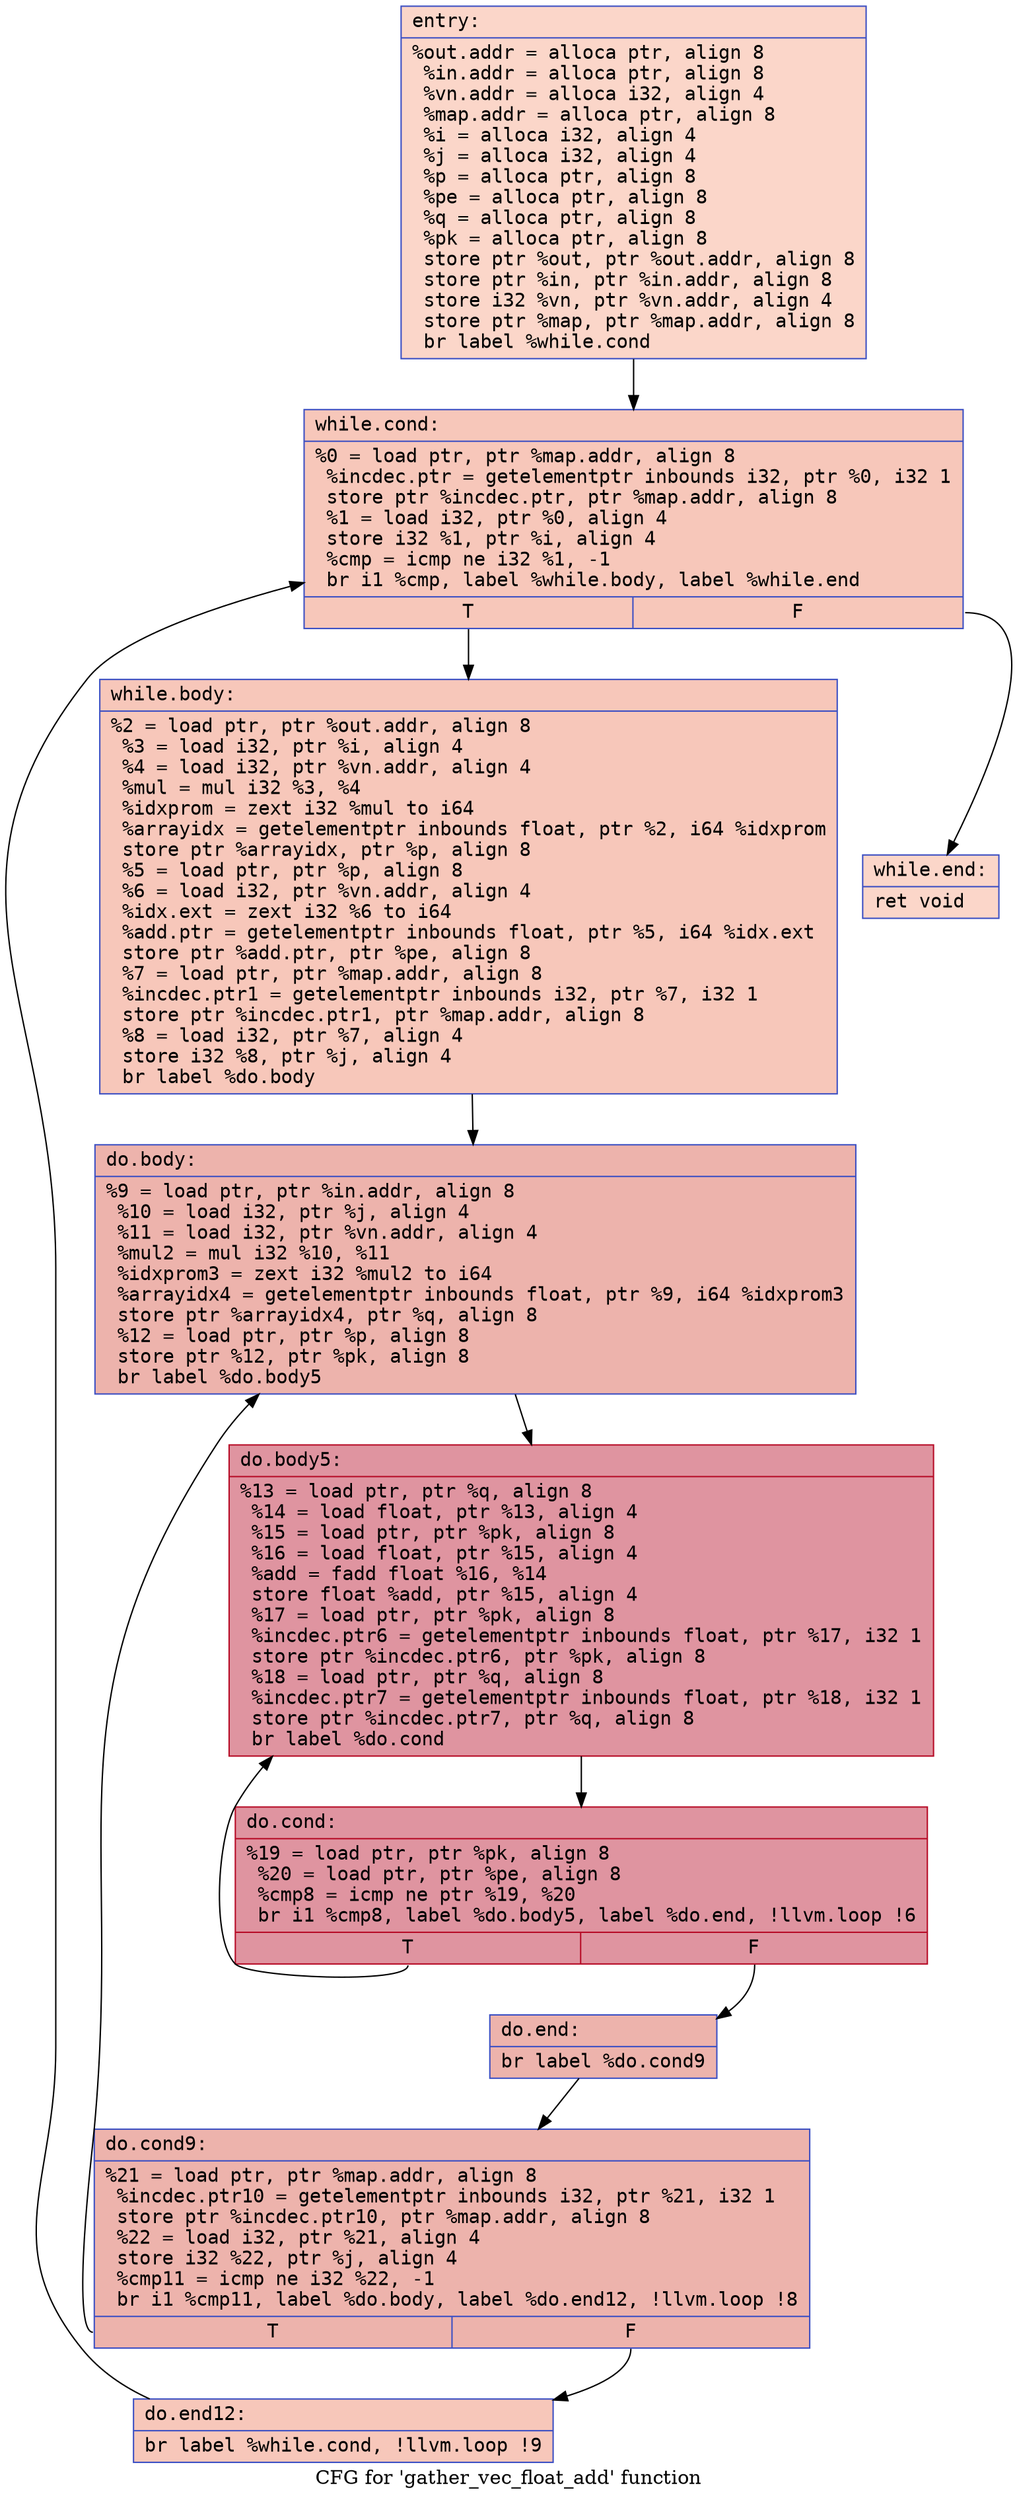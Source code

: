 digraph "CFG for 'gather_vec_float_add' function" {
	label="CFG for 'gather_vec_float_add' function";

	Node0x55e011d2b870 [shape=record,color="#3d50c3ff", style=filled, fillcolor="#f6a38570" fontname="Courier",label="{entry:\l|  %out.addr = alloca ptr, align 8\l  %in.addr = alloca ptr, align 8\l  %vn.addr = alloca i32, align 4\l  %map.addr = alloca ptr, align 8\l  %i = alloca i32, align 4\l  %j = alloca i32, align 4\l  %p = alloca ptr, align 8\l  %pe = alloca ptr, align 8\l  %q = alloca ptr, align 8\l  %pk = alloca ptr, align 8\l  store ptr %out, ptr %out.addr, align 8\l  store ptr %in, ptr %in.addr, align 8\l  store i32 %vn, ptr %vn.addr, align 4\l  store ptr %map, ptr %map.addr, align 8\l  br label %while.cond\l}"];
	Node0x55e011d2b870 -> Node0x55e011d2c1a0[tooltip="entry -> while.cond\nProbability 100.00%" ];
	Node0x55e011d2c1a0 [shape=record,color="#3d50c3ff", style=filled, fillcolor="#ec7f6370" fontname="Courier",label="{while.cond:\l|  %0 = load ptr, ptr %map.addr, align 8\l  %incdec.ptr = getelementptr inbounds i32, ptr %0, i32 1\l  store ptr %incdec.ptr, ptr %map.addr, align 8\l  %1 = load i32, ptr %0, align 4\l  store i32 %1, ptr %i, align 4\l  %cmp = icmp ne i32 %1, -1\l  br i1 %cmp, label %while.body, label %while.end\l|{<s0>T|<s1>F}}"];
	Node0x55e011d2c1a0:s0 -> Node0x55e011d2c630[tooltip="while.cond -> while.body\nProbability 96.88%" ];
	Node0x55e011d2c1a0:s1 -> Node0x55e011d2c6b0[tooltip="while.cond -> while.end\nProbability 3.12%" ];
	Node0x55e011d2c630 [shape=record,color="#3d50c3ff", style=filled, fillcolor="#ec7f6370" fontname="Courier",label="{while.body:\l|  %2 = load ptr, ptr %out.addr, align 8\l  %3 = load i32, ptr %i, align 4\l  %4 = load i32, ptr %vn.addr, align 4\l  %mul = mul i32 %3, %4\l  %idxprom = zext i32 %mul to i64\l  %arrayidx = getelementptr inbounds float, ptr %2, i64 %idxprom\l  store ptr %arrayidx, ptr %p, align 8\l  %5 = load ptr, ptr %p, align 8\l  %6 = load i32, ptr %vn.addr, align 4\l  %idx.ext = zext i32 %6 to i64\l  %add.ptr = getelementptr inbounds float, ptr %5, i64 %idx.ext\l  store ptr %add.ptr, ptr %pe, align 8\l  %7 = load ptr, ptr %map.addr, align 8\l  %incdec.ptr1 = getelementptr inbounds i32, ptr %7, i32 1\l  store ptr %incdec.ptr1, ptr %map.addr, align 8\l  %8 = load i32, ptr %7, align 4\l  store i32 %8, ptr %j, align 4\l  br label %do.body\l}"];
	Node0x55e011d2c630 -> Node0x55e011d2be50[tooltip="while.body -> do.body\nProbability 100.00%" ];
	Node0x55e011d2be50 [shape=record,color="#3d50c3ff", style=filled, fillcolor="#d6524470" fontname="Courier",label="{do.body:\l|  %9 = load ptr, ptr %in.addr, align 8\l  %10 = load i32, ptr %j, align 4\l  %11 = load i32, ptr %vn.addr, align 4\l  %mul2 = mul i32 %10, %11\l  %idxprom3 = zext i32 %mul2 to i64\l  %arrayidx4 = getelementptr inbounds float, ptr %9, i64 %idxprom3\l  store ptr %arrayidx4, ptr %q, align 8\l  %12 = load ptr, ptr %p, align 8\l  store ptr %12, ptr %pk, align 8\l  br label %do.body5\l}"];
	Node0x55e011d2be50 -> Node0x55e011d2d9d0[tooltip="do.body -> do.body5\nProbability 100.00%" ];
	Node0x55e011d2d9d0 [shape=record,color="#b70d28ff", style=filled, fillcolor="#b70d2870" fontname="Courier",label="{do.body5:\l|  %13 = load ptr, ptr %q, align 8\l  %14 = load float, ptr %13, align 4\l  %15 = load ptr, ptr %pk, align 8\l  %16 = load float, ptr %15, align 4\l  %add = fadd float %16, %14\l  store float %add, ptr %15, align 4\l  %17 = load ptr, ptr %pk, align 8\l  %incdec.ptr6 = getelementptr inbounds float, ptr %17, i32 1\l  store ptr %incdec.ptr6, ptr %pk, align 8\l  %18 = load ptr, ptr %q, align 8\l  %incdec.ptr7 = getelementptr inbounds float, ptr %18, i32 1\l  store ptr %incdec.ptr7, ptr %q, align 8\l  br label %do.cond\l}"];
	Node0x55e011d2d9d0 -> Node0x55e011d2e1f0[tooltip="do.body5 -> do.cond\nProbability 100.00%" ];
	Node0x55e011d2e1f0 [shape=record,color="#b70d28ff", style=filled, fillcolor="#b70d2870" fontname="Courier",label="{do.cond:\l|  %19 = load ptr, ptr %pk, align 8\l  %20 = load ptr, ptr %pe, align 8\l  %cmp8 = icmp ne ptr %19, %20\l  br i1 %cmp8, label %do.body5, label %do.end, !llvm.loop !6\l|{<s0>T|<s1>F}}"];
	Node0x55e011d2e1f0:s0 -> Node0x55e011d2d9d0[tooltip="do.cond -> do.body5\nProbability 96.88%" ];
	Node0x55e011d2e1f0:s1 -> Node0x55e011d2e480[tooltip="do.cond -> do.end\nProbability 3.12%" ];
	Node0x55e011d2e480 [shape=record,color="#3d50c3ff", style=filled, fillcolor="#d6524470" fontname="Courier",label="{do.end:\l|  br label %do.cond9\l}"];
	Node0x55e011d2e480 -> Node0x55e011d2e6f0[tooltip="do.end -> do.cond9\nProbability 100.00%" ];
	Node0x55e011d2e6f0 [shape=record,color="#3d50c3ff", style=filled, fillcolor="#d6524470" fontname="Courier",label="{do.cond9:\l|  %21 = load ptr, ptr %map.addr, align 8\l  %incdec.ptr10 = getelementptr inbounds i32, ptr %21, i32 1\l  store ptr %incdec.ptr10, ptr %map.addr, align 8\l  %22 = load i32, ptr %21, align 4\l  store i32 %22, ptr %j, align 4\l  %cmp11 = icmp ne i32 %22, -1\l  br i1 %cmp11, label %do.body, label %do.end12, !llvm.loop !8\l|{<s0>T|<s1>F}}"];
	Node0x55e011d2e6f0:s0 -> Node0x55e011d2be50[tooltip="do.cond9 -> do.body\nProbability 96.88%" ];
	Node0x55e011d2e6f0:s1 -> Node0x55e011d2eba0[tooltip="do.cond9 -> do.end12\nProbability 3.12%" ];
	Node0x55e011d2eba0 [shape=record,color="#3d50c3ff", style=filled, fillcolor="#ec7f6370" fontname="Courier",label="{do.end12:\l|  br label %while.cond, !llvm.loop !9\l}"];
	Node0x55e011d2eba0 -> Node0x55e011d2c1a0[tooltip="do.end12 -> while.cond\nProbability 100.00%" ];
	Node0x55e011d2c6b0 [shape=record,color="#3d50c3ff", style=filled, fillcolor="#f6a38570" fontname="Courier",label="{while.end:\l|  ret void\l}"];
}
